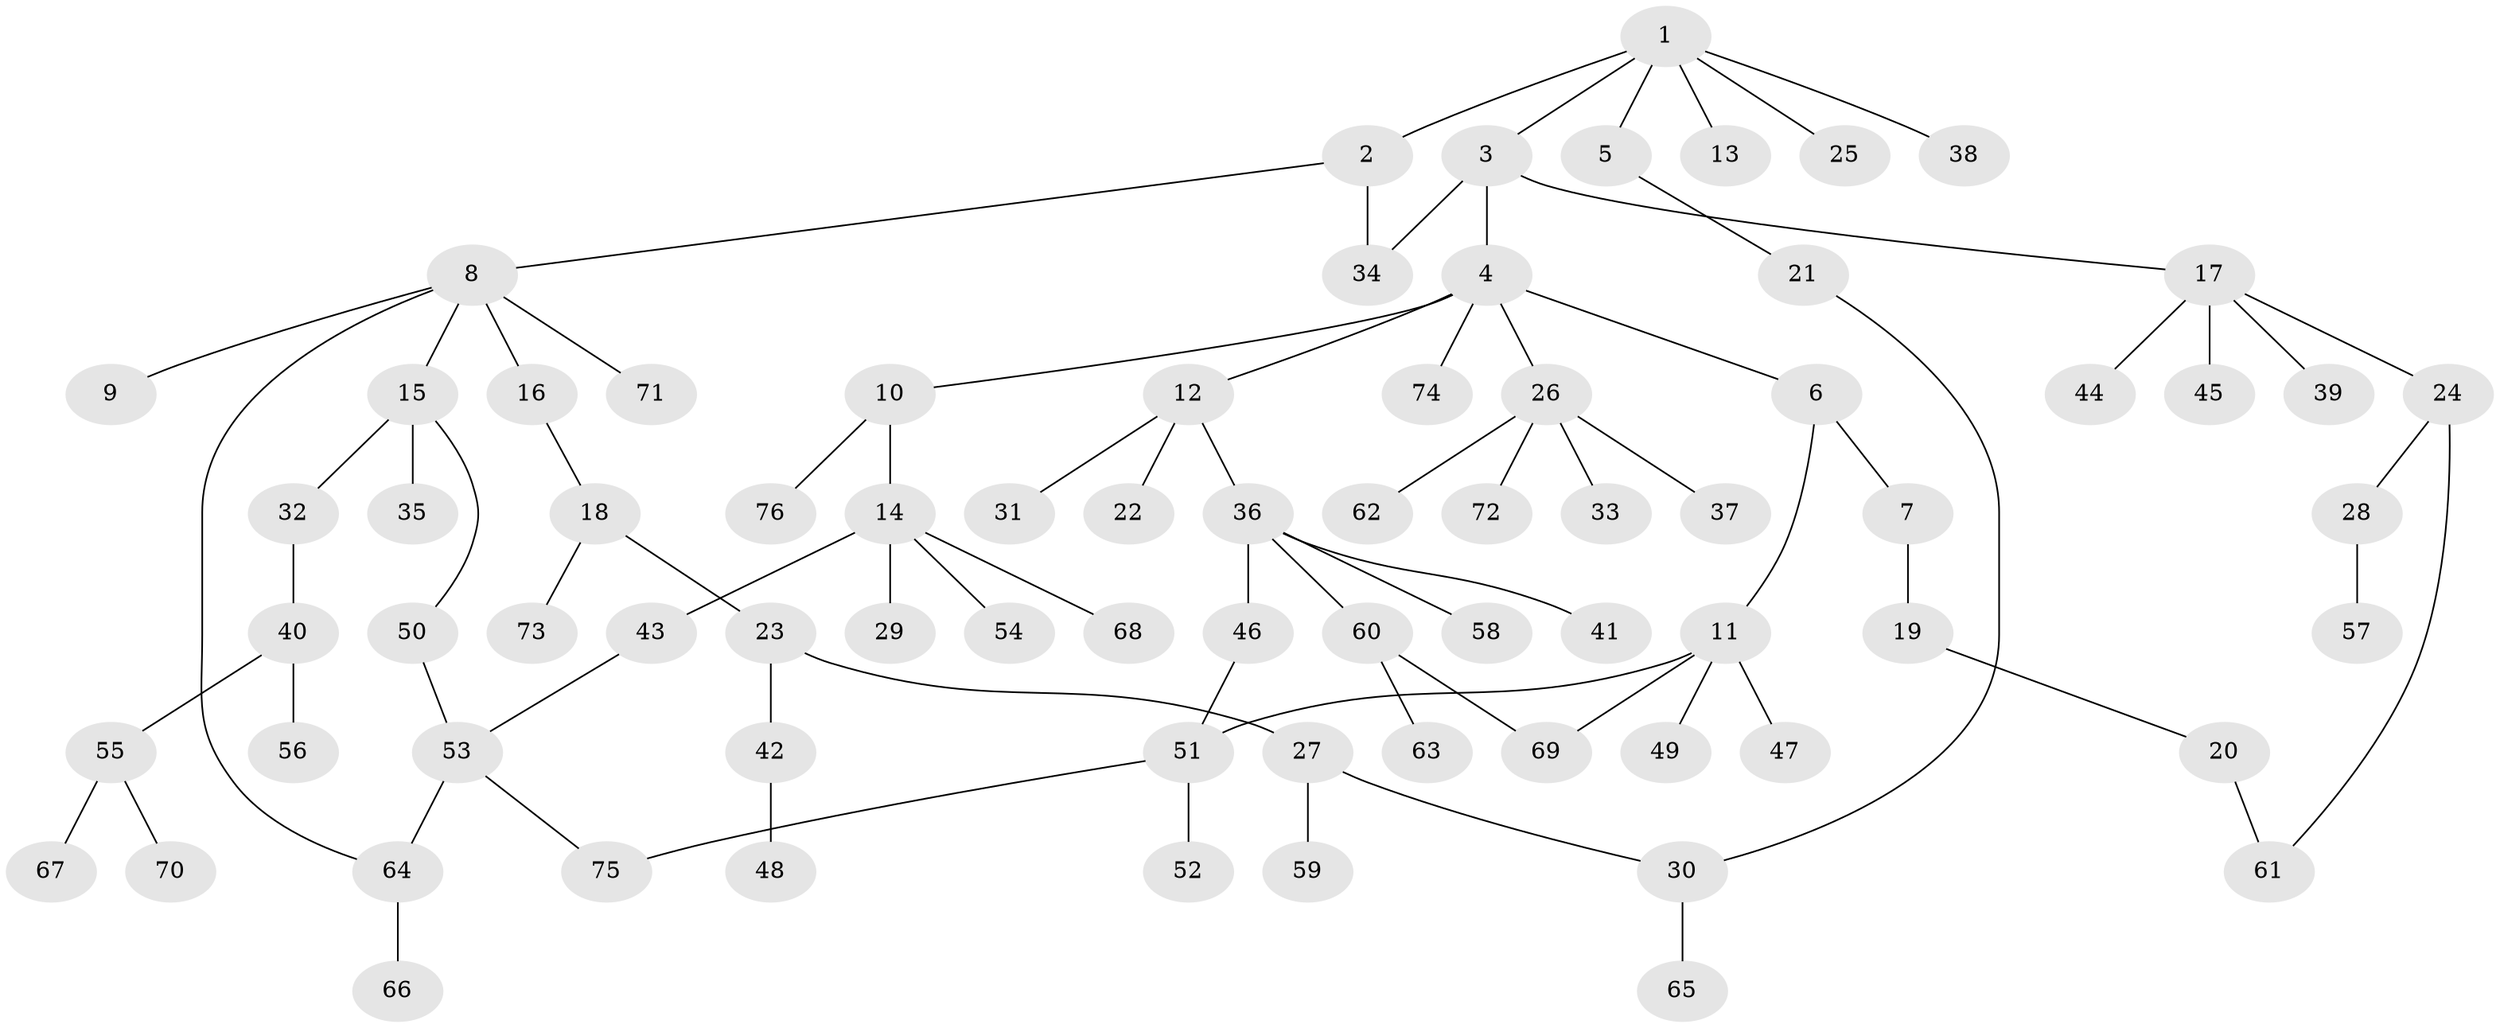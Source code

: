 // coarse degree distribution, {4: 0.13043478260869565, 5: 0.043478260869565216, 2: 0.34782608695652173, 3: 0.17391304347826086, 1: 0.30434782608695654}
// Generated by graph-tools (version 1.1) at 2025/48/03/04/25 22:48:41]
// undirected, 76 vertices, 83 edges
graph export_dot {
  node [color=gray90,style=filled];
  1;
  2;
  3;
  4;
  5;
  6;
  7;
  8;
  9;
  10;
  11;
  12;
  13;
  14;
  15;
  16;
  17;
  18;
  19;
  20;
  21;
  22;
  23;
  24;
  25;
  26;
  27;
  28;
  29;
  30;
  31;
  32;
  33;
  34;
  35;
  36;
  37;
  38;
  39;
  40;
  41;
  42;
  43;
  44;
  45;
  46;
  47;
  48;
  49;
  50;
  51;
  52;
  53;
  54;
  55;
  56;
  57;
  58;
  59;
  60;
  61;
  62;
  63;
  64;
  65;
  66;
  67;
  68;
  69;
  70;
  71;
  72;
  73;
  74;
  75;
  76;
  1 -- 2;
  1 -- 3;
  1 -- 5;
  1 -- 13;
  1 -- 25;
  1 -- 38;
  2 -- 8;
  2 -- 34;
  3 -- 4;
  3 -- 17;
  3 -- 34;
  4 -- 6;
  4 -- 10;
  4 -- 12;
  4 -- 26;
  4 -- 74;
  5 -- 21;
  6 -- 7;
  6 -- 11;
  7 -- 19;
  8 -- 9;
  8 -- 15;
  8 -- 16;
  8 -- 71;
  8 -- 64;
  10 -- 14;
  10 -- 76;
  11 -- 47;
  11 -- 49;
  11 -- 51;
  11 -- 69;
  12 -- 22;
  12 -- 31;
  12 -- 36;
  14 -- 29;
  14 -- 43;
  14 -- 54;
  14 -- 68;
  15 -- 32;
  15 -- 35;
  15 -- 50;
  16 -- 18;
  17 -- 24;
  17 -- 39;
  17 -- 44;
  17 -- 45;
  18 -- 23;
  18 -- 73;
  19 -- 20;
  20 -- 61;
  21 -- 30;
  23 -- 27;
  23 -- 42;
  24 -- 28;
  24 -- 61;
  26 -- 33;
  26 -- 37;
  26 -- 62;
  26 -- 72;
  27 -- 30;
  27 -- 59;
  28 -- 57;
  30 -- 65;
  32 -- 40;
  36 -- 41;
  36 -- 46;
  36 -- 58;
  36 -- 60;
  40 -- 55;
  40 -- 56;
  42 -- 48;
  43 -- 53;
  46 -- 51;
  50 -- 53;
  51 -- 52;
  51 -- 75;
  53 -- 64;
  53 -- 75;
  55 -- 67;
  55 -- 70;
  60 -- 63;
  60 -- 69;
  64 -- 66;
}
